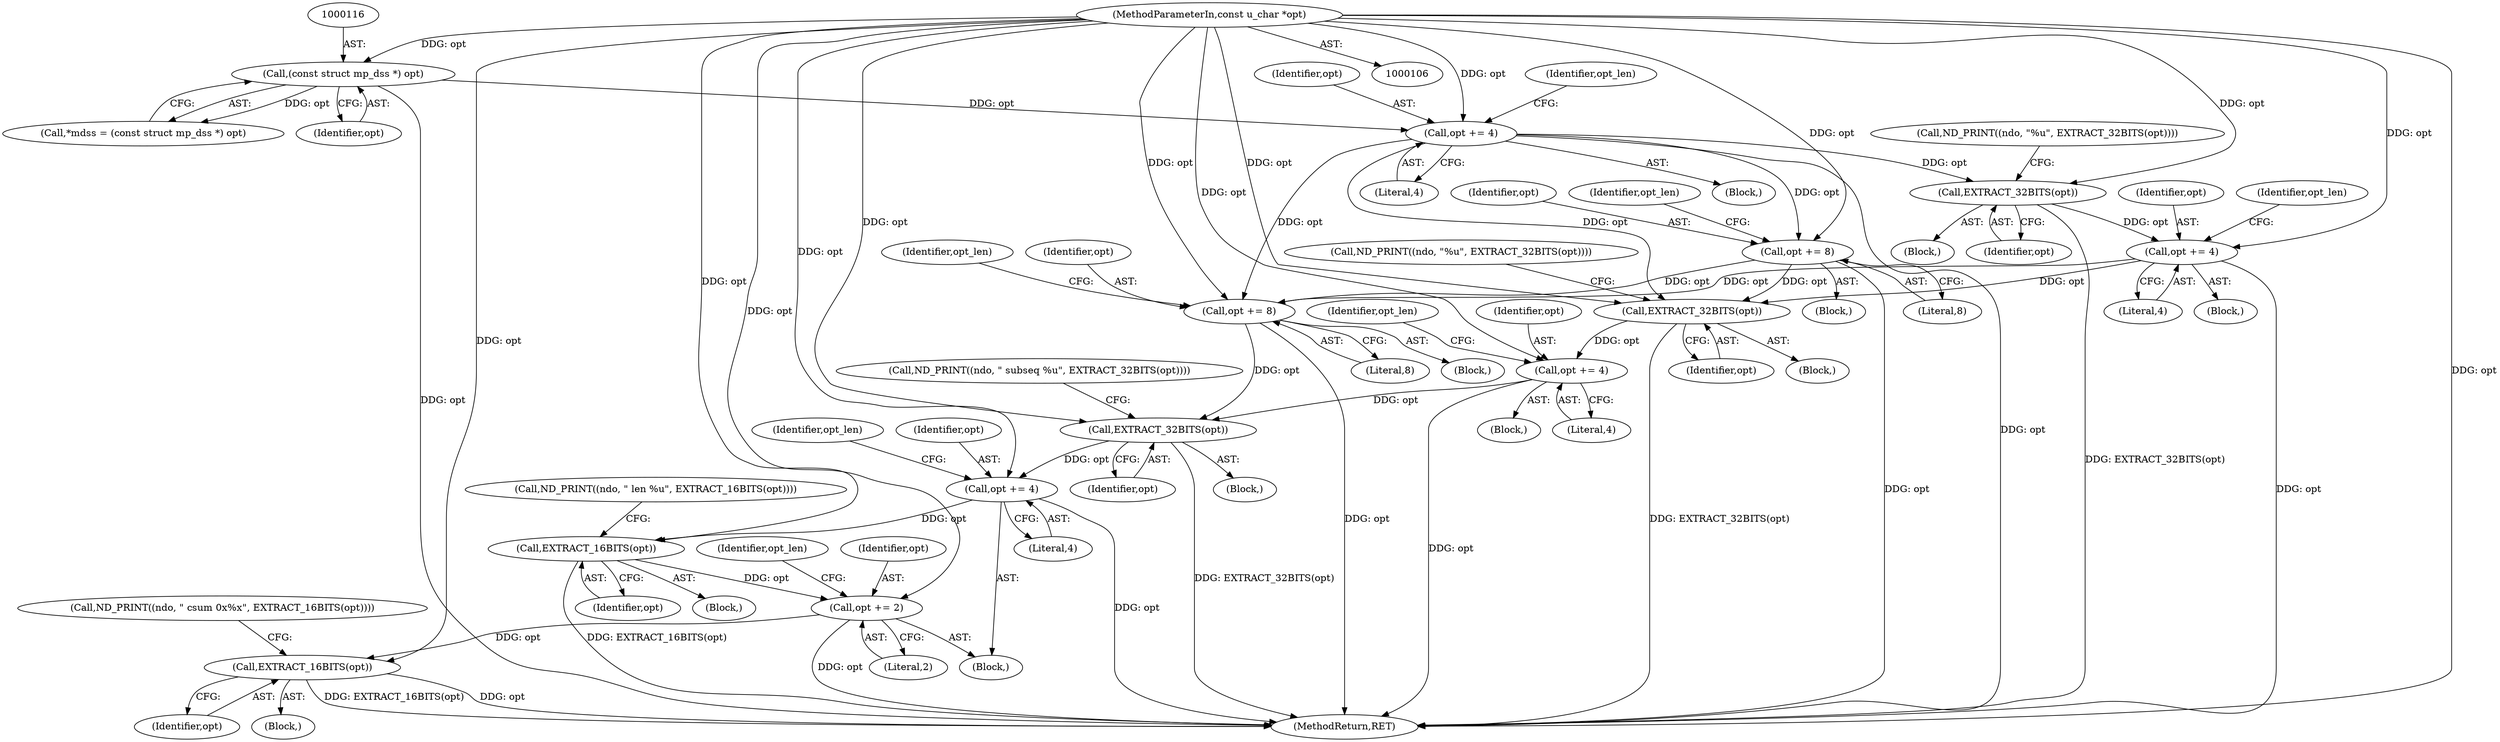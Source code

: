 digraph "0_tcpdump_4c3aee4bb0294c232d56b6d34e9eeb74f630fe8c_1@pointer" {
"1000261" [label="(Call,opt += 4)"];
"1000259" [label="(Call,EXTRACT_32BITS(opt))"];
"1000221" [label="(Call,opt += 8)"];
"1000140" [label="(Call,opt += 4)"];
"1000115" [label="(Call,(const struct mp_dss *) opt)"];
"1000108" [label="(MethodParameterIn,const u_char *opt)"];
"1000170" [label="(Call,opt += 8)"];
"1000191" [label="(Call,opt += 4)"];
"1000189" [label="(Call,EXTRACT_32BITS(opt))"];
"1000242" [label="(Call,opt += 4)"];
"1000240" [label="(Call,EXTRACT_32BITS(opt))"];
"1000278" [label="(Call,EXTRACT_16BITS(opt))"];
"1000280" [label="(Call,opt += 2)"];
"1000296" [label="(Call,EXTRACT_16BITS(opt))"];
"1000214" [label="(Block,)"];
"1000193" [label="(Literal,4)"];
"1000142" [label="(Literal,4)"];
"1000291" [label="(Call,ND_PRINT((ndo, \" csum 0x%x\", EXTRACT_16BITS(opt))))"];
"1000297" [label="(Identifier,opt)"];
"1000170" [label="(Call,opt += 8)"];
"1000111" [label="(Block,)"];
"1000113" [label="(Call,*mdss = (const struct mp_dss *) opt)"];
"1000246" [label="(Identifier,opt_len)"];
"1000254" [label="(Call,ND_PRINT((ndo, \" subseq %u\", EXTRACT_32BITS(opt))))"];
"1000243" [label="(Identifier,opt)"];
"1000163" [label="(Block,)"];
"1000265" [label="(Identifier,opt_len)"];
"1000282" [label="(Literal,2)"];
"1000294" [label="(Block,)"];
"1000235" [label="(Call,ND_PRINT((ndo, \"%u\", EXTRACT_32BITS(opt))))"];
"1000244" [label="(Literal,4)"];
"1000172" [label="(Literal,8)"];
"1000203" [label="(Block,)"];
"1000263" [label="(Literal,4)"];
"1000262" [label="(Identifier,opt)"];
"1000273" [label="(Call,ND_PRINT((ndo, \" len %u\", EXTRACT_16BITS(opt))))"];
"1000281" [label="(Identifier,opt)"];
"1000108" [label="(MethodParameterIn,const u_char *opt)"];
"1000171" [label="(Identifier,opt)"];
"1000115" [label="(Call,(const struct mp_dss *) opt)"];
"1000276" [label="(Block,)"];
"1000296" [label="(Call,EXTRACT_16BITS(opt))"];
"1000144" [label="(Identifier,opt_len)"];
"1000189" [label="(Call,EXTRACT_32BITS(opt))"];
"1000240" [label="(Call,EXTRACT_32BITS(opt))"];
"1000241" [label="(Identifier,opt)"];
"1000260" [label="(Identifier,opt)"];
"1000280" [label="(Call,opt += 2)"];
"1000117" [label="(Identifier,opt)"];
"1000141" [label="(Identifier,opt)"];
"1000174" [label="(Identifier,opt_len)"];
"1000242" [label="(Call,opt += 4)"];
"1000222" [label="(Identifier,opt)"];
"1000284" [label="(Identifier,opt_len)"];
"1000187" [label="(Block,)"];
"1000191" [label="(Call,opt += 4)"];
"1000192" [label="(Identifier,opt)"];
"1000184" [label="(Call,ND_PRINT((ndo, \"%u\", EXTRACT_32BITS(opt))))"];
"1000223" [label="(Literal,8)"];
"1000228" [label="(Block,)"];
"1000190" [label="(Identifier,opt)"];
"1000259" [label="(Call,EXTRACT_32BITS(opt))"];
"1000177" [label="(Block,)"];
"1000225" [label="(Identifier,opt_len)"];
"1000278" [label="(Call,EXTRACT_16BITS(opt))"];
"1000261" [label="(Call,opt += 4)"];
"1000238" [label="(Block,)"];
"1000257" [label="(Block,)"];
"1000195" [label="(Identifier,opt_len)"];
"1000279" [label="(Identifier,opt)"];
"1000140" [label="(Call,opt += 4)"];
"1000221" [label="(Call,opt += 8)"];
"1000309" [label="(MethodReturn,RET)"];
"1000261" -> "1000203"  [label="AST: "];
"1000261" -> "1000263"  [label="CFG: "];
"1000262" -> "1000261"  [label="AST: "];
"1000263" -> "1000261"  [label="AST: "];
"1000265" -> "1000261"  [label="CFG: "];
"1000261" -> "1000309"  [label="DDG: opt"];
"1000259" -> "1000261"  [label="DDG: opt"];
"1000108" -> "1000261"  [label="DDG: opt"];
"1000261" -> "1000278"  [label="DDG: opt"];
"1000259" -> "1000257"  [label="AST: "];
"1000259" -> "1000260"  [label="CFG: "];
"1000260" -> "1000259"  [label="AST: "];
"1000254" -> "1000259"  [label="CFG: "];
"1000259" -> "1000309"  [label="DDG: EXTRACT_32BITS(opt)"];
"1000221" -> "1000259"  [label="DDG: opt"];
"1000242" -> "1000259"  [label="DDG: opt"];
"1000108" -> "1000259"  [label="DDG: opt"];
"1000221" -> "1000214"  [label="AST: "];
"1000221" -> "1000223"  [label="CFG: "];
"1000222" -> "1000221"  [label="AST: "];
"1000223" -> "1000221"  [label="AST: "];
"1000225" -> "1000221"  [label="CFG: "];
"1000221" -> "1000309"  [label="DDG: opt"];
"1000140" -> "1000221"  [label="DDG: opt"];
"1000170" -> "1000221"  [label="DDG: opt"];
"1000191" -> "1000221"  [label="DDG: opt"];
"1000108" -> "1000221"  [label="DDG: opt"];
"1000140" -> "1000111"  [label="AST: "];
"1000140" -> "1000142"  [label="CFG: "];
"1000141" -> "1000140"  [label="AST: "];
"1000142" -> "1000140"  [label="AST: "];
"1000144" -> "1000140"  [label="CFG: "];
"1000140" -> "1000309"  [label="DDG: opt"];
"1000115" -> "1000140"  [label="DDG: opt"];
"1000108" -> "1000140"  [label="DDG: opt"];
"1000140" -> "1000170"  [label="DDG: opt"];
"1000140" -> "1000189"  [label="DDG: opt"];
"1000140" -> "1000240"  [label="DDG: opt"];
"1000115" -> "1000113"  [label="AST: "];
"1000115" -> "1000117"  [label="CFG: "];
"1000116" -> "1000115"  [label="AST: "];
"1000117" -> "1000115"  [label="AST: "];
"1000113" -> "1000115"  [label="CFG: "];
"1000115" -> "1000309"  [label="DDG: opt"];
"1000115" -> "1000113"  [label="DDG: opt"];
"1000108" -> "1000115"  [label="DDG: opt"];
"1000108" -> "1000106"  [label="AST: "];
"1000108" -> "1000309"  [label="DDG: opt"];
"1000108" -> "1000170"  [label="DDG: opt"];
"1000108" -> "1000189"  [label="DDG: opt"];
"1000108" -> "1000191"  [label="DDG: opt"];
"1000108" -> "1000240"  [label="DDG: opt"];
"1000108" -> "1000242"  [label="DDG: opt"];
"1000108" -> "1000278"  [label="DDG: opt"];
"1000108" -> "1000280"  [label="DDG: opt"];
"1000108" -> "1000296"  [label="DDG: opt"];
"1000170" -> "1000163"  [label="AST: "];
"1000170" -> "1000172"  [label="CFG: "];
"1000171" -> "1000170"  [label="AST: "];
"1000172" -> "1000170"  [label="AST: "];
"1000174" -> "1000170"  [label="CFG: "];
"1000170" -> "1000309"  [label="DDG: opt"];
"1000170" -> "1000240"  [label="DDG: opt"];
"1000191" -> "1000177"  [label="AST: "];
"1000191" -> "1000193"  [label="CFG: "];
"1000192" -> "1000191"  [label="AST: "];
"1000193" -> "1000191"  [label="AST: "];
"1000195" -> "1000191"  [label="CFG: "];
"1000191" -> "1000309"  [label="DDG: opt"];
"1000189" -> "1000191"  [label="DDG: opt"];
"1000191" -> "1000240"  [label="DDG: opt"];
"1000189" -> "1000187"  [label="AST: "];
"1000189" -> "1000190"  [label="CFG: "];
"1000190" -> "1000189"  [label="AST: "];
"1000184" -> "1000189"  [label="CFG: "];
"1000189" -> "1000309"  [label="DDG: EXTRACT_32BITS(opt)"];
"1000242" -> "1000228"  [label="AST: "];
"1000242" -> "1000244"  [label="CFG: "];
"1000243" -> "1000242"  [label="AST: "];
"1000244" -> "1000242"  [label="AST: "];
"1000246" -> "1000242"  [label="CFG: "];
"1000242" -> "1000309"  [label="DDG: opt"];
"1000240" -> "1000242"  [label="DDG: opt"];
"1000240" -> "1000238"  [label="AST: "];
"1000240" -> "1000241"  [label="CFG: "];
"1000241" -> "1000240"  [label="AST: "];
"1000235" -> "1000240"  [label="CFG: "];
"1000240" -> "1000309"  [label="DDG: EXTRACT_32BITS(opt)"];
"1000278" -> "1000276"  [label="AST: "];
"1000278" -> "1000279"  [label="CFG: "];
"1000279" -> "1000278"  [label="AST: "];
"1000273" -> "1000278"  [label="CFG: "];
"1000278" -> "1000309"  [label="DDG: EXTRACT_16BITS(opt)"];
"1000278" -> "1000280"  [label="DDG: opt"];
"1000280" -> "1000203"  [label="AST: "];
"1000280" -> "1000282"  [label="CFG: "];
"1000281" -> "1000280"  [label="AST: "];
"1000282" -> "1000280"  [label="AST: "];
"1000284" -> "1000280"  [label="CFG: "];
"1000280" -> "1000309"  [label="DDG: opt"];
"1000280" -> "1000296"  [label="DDG: opt"];
"1000296" -> "1000294"  [label="AST: "];
"1000296" -> "1000297"  [label="CFG: "];
"1000297" -> "1000296"  [label="AST: "];
"1000291" -> "1000296"  [label="CFG: "];
"1000296" -> "1000309"  [label="DDG: EXTRACT_16BITS(opt)"];
"1000296" -> "1000309"  [label="DDG: opt"];
}
